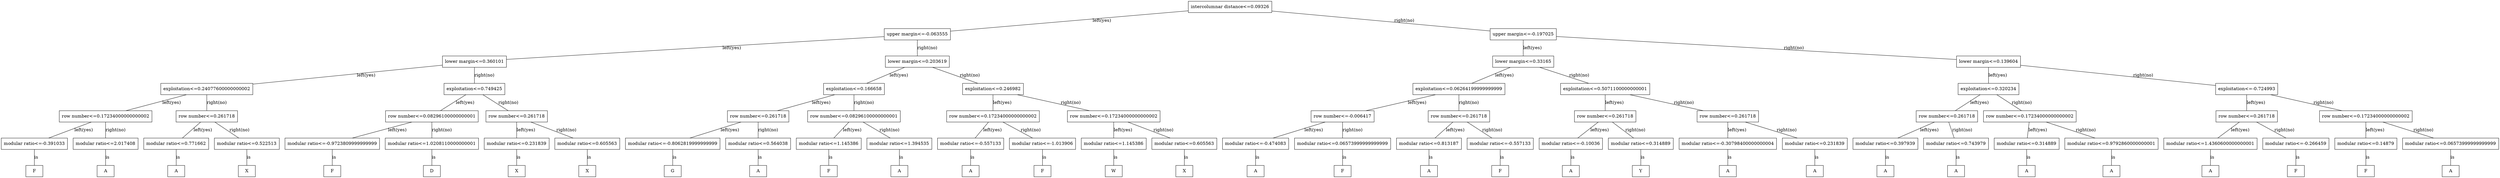 strict graph "" {
	node [label="\N",
		shape=box
	];
	root	 [label="intercolumnar distance<=0.09326"];
	rootL	 [label="upper margin<=-0.063555"];
	root -- rootL	 [label="left(yes)"];
	rootR	 [label="upper margin<=-0.197025"];
	root -- rootR	 [label="right(no)"];
	rootLL	 [label="lower margin<=0.360101"];
	rootL -- rootLL	 [label="left(yes)"];
	rootLR	 [label="lower margin<=0.203619"];
	rootL -- rootLR	 [label="right(no)"];
	rootRL	 [label="lower margin<=0.33165"];
	rootR -- rootRL	 [label="left(yes)"];
	rootRR	 [label="lower margin<=0.139604"];
	rootR -- rootRR	 [label="right(no)"];
	rootLLL	 [label="exploitation<=0.24077600000000002"];
	rootLL -- rootLLL	 [label="left(yes)"];
	rootLLR	 [label="exploitation<=0.749425"];
	rootLL -- rootLLR	 [label="right(no)"];
	rootLRL	 [label="exploitation<=0.166658"];
	rootLR -- rootLRL	 [label="left(yes)"];
	rootLRR	 [label="exploitation<=0.246982"];
	rootLR -- rootLRR	 [label="right(no)"];
	rootLLLL	 [label="row number<=0.17234000000000002"];
	rootLLL -- rootLLLL	 [label="left(yes)"];
	rootLLLR	 [label="row number<=0.261718"];
	rootLLL -- rootLLLR	 [label="right(no)"];
	rootLLRL	 [label="row number<=0.08296100000000001"];
	rootLLR -- rootLLRL	 [label="left(yes)"];
	rootLLRR	 [label="row number<=0.261718"];
	rootLLR -- rootLLRR	 [label="right(no)"];
	rootLLLLL	 [label="modular ratio<=-0.391033"];
	rootLLLL -- rootLLLLL	 [label="left(yes)"];
	rootLLLLR	 [label="modular ratio<=2.017408"];
	rootLLLL -- rootLLLLR	 [label="right(no)"];
	rootLLLRL	 [label="modular ratio<=0.771662"];
	rootLLLR -- rootLLLRL	 [label="left(yes)"];
	rootLLLRR	 [label="modular ratio<=0.522513"];
	rootLLLR -- rootLLLRR	 [label="right(no)"];
	rootLLLLLF	 [label=F];
	rootLLLLL -- rootLLLLLF	 [label=is];
	rootLLLLRF	 [label=A];
	rootLLLLR -- rootLLLLRF	 [label=is];
	rootLLLRLF	 [label=A];
	rootLLLRL -- rootLLLRLF	 [label=is];
	rootLLLRRF	 [label=X];
	rootLLLRR -- rootLLLRRF	 [label=is];
	rootLLRLL	 [label="modular ratio<=-0.9723809999999999"];
	rootLLRL -- rootLLRLL	 [label="left(yes)"];
	rootLLRLR	 [label="modular ratio<=1.0208110000000001"];
	rootLLRL -- rootLLRLR	 [label="right(no)"];
	rootLLRRL	 [label="modular ratio<=0.231839"];
	rootLLRR -- rootLLRRL	 [label="left(yes)"];
	rootLLRRR	 [label="modular ratio<=0.605563"];
	rootLLRR -- rootLLRRR	 [label="right(no)"];
	rootLLRLLF	 [label=F];
	rootLLRLL -- rootLLRLLF	 [label=is];
	rootLLRLRF	 [label=D];
	rootLLRLR -- rootLLRLRF	 [label=is];
	rootLLRRLF	 [label=X];
	rootLLRRL -- rootLLRRLF	 [label=is];
	rootLLRRRF	 [label=X];
	rootLLRRR -- rootLLRRRF	 [label=is];
	rootLRLL	 [label="row number<=0.261718"];
	rootLRL -- rootLRLL	 [label="left(yes)"];
	rootLRLR	 [label="row number<=0.08296100000000001"];
	rootLRL -- rootLRLR	 [label="right(no)"];
	rootLRRL	 [label="row number<=0.17234000000000002"];
	rootLRR -- rootLRRL	 [label="left(yes)"];
	rootLRRR	 [label="row number<=0.17234000000000002"];
	rootLRR -- rootLRRR	 [label="right(no)"];
	rootLRLLL	 [label="modular ratio<=-0.8062819999999999"];
	rootLRLL -- rootLRLLL	 [label="left(yes)"];
	rootLRLLR	 [label="modular ratio<=0.564038"];
	rootLRLL -- rootLRLLR	 [label="right(no)"];
	rootLRLRL	 [label="modular ratio<=1.145386"];
	rootLRLR -- rootLRLRL	 [label="left(yes)"];
	rootLRLRR	 [label="modular ratio<=1.394535"];
	rootLRLR -- rootLRLRR	 [label="right(no)"];
	rootLRLLLF	 [label=G];
	rootLRLLL -- rootLRLLLF	 [label=is];
	rootLRLLRF	 [label=A];
	rootLRLLR -- rootLRLLRF	 [label=is];
	rootLRLRLF	 [label=F];
	rootLRLRL -- rootLRLRLF	 [label=is];
	rootLRLRRF	 [label=A];
	rootLRLRR -- rootLRLRRF	 [label=is];
	rootLRRLL	 [label="modular ratio<=-0.557133"];
	rootLRRL -- rootLRRLL	 [label="left(yes)"];
	rootLRRLR	 [label="modular ratio<=-1.013906"];
	rootLRRL -- rootLRRLR	 [label="right(no)"];
	rootLRRRL	 [label="modular ratio<=1.145386"];
	rootLRRR -- rootLRRRL	 [label="left(yes)"];
	rootLRRRR	 [label="modular ratio<=0.605563"];
	rootLRRR -- rootLRRRR	 [label="right(no)"];
	rootLRRLLF	 [label=A];
	rootLRRLL -- rootLRRLLF	 [label=is];
	rootLRRLRF	 [label=F];
	rootLRRLR -- rootLRRLRF	 [label=is];
	rootLRRRLF	 [label=W];
	rootLRRRL -- rootLRRRLF	 [label=is];
	rootLRRRRF	 [label=X];
	rootLRRRR -- rootLRRRRF	 [label=is];
	rootRLL	 [label="exploitation<=0.06264199999999999"];
	rootRL -- rootRLL	 [label="left(yes)"];
	rootRLR	 [label="exploitation<=0.5071100000000001"];
	rootRL -- rootRLR	 [label="right(no)"];
	rootRRL	 [label="exploitation<=0.320234"];
	rootRR -- rootRRL	 [label="left(yes)"];
	rootRRR	 [label="exploitation<=-0.724993"];
	rootRR -- rootRRR	 [label="right(no)"];
	rootRLLL	 [label="row number<=-0.006417"];
	rootRLL -- rootRLLL	 [label="left(yes)"];
	rootRLLR	 [label="row number<=0.261718"];
	rootRLL -- rootRLLR	 [label="right(no)"];
	rootRLRL	 [label="row number<=0.261718"];
	rootRLR -- rootRLRL	 [label="left(yes)"];
	rootRLRR	 [label="row number<=0.261718"];
	rootRLR -- rootRLRR	 [label="right(no)"];
	rootRLLLL	 [label="modular ratio<=-0.474083"];
	rootRLLL -- rootRLLLL	 [label="left(yes)"];
	rootRLLLR	 [label="modular ratio<=0.06573999999999999"];
	rootRLLL -- rootRLLLR	 [label="right(no)"];
	rootRLLRL	 [label="modular ratio<=0.813187"];
	rootRLLR -- rootRLLRL	 [label="left(yes)"];
	rootRLLRR	 [label="modular ratio<=-0.557133"];
	rootRLLR -- rootRLLRR	 [label="right(no)"];
	rootRLLLLF	 [label=A];
	rootRLLLL -- rootRLLLLF	 [label=is];
	rootRLLLRF	 [label=F];
	rootRLLLR -- rootRLLLRF	 [label=is];
	rootRLLRLF	 [label=A];
	rootRLLRL -- rootRLLRLF	 [label=is];
	rootRLLRRF	 [label=F];
	rootRLLRR -- rootRLLRRF	 [label=is];
	rootRLRLL	 [label="modular ratio<=-0.10036"];
	rootRLRL -- rootRLRLL	 [label="left(yes)"];
	rootRLRLR	 [label="modular ratio<=0.314889"];
	rootRLRL -- rootRLRLR	 [label="right(no)"];
	rootRLRRL	 [label="modular ratio<=-0.30798400000000004"];
	rootRLRR -- rootRLRRL	 [label="left(yes)"];
	rootRLRRR	 [label="modular ratio<=0.231839"];
	rootRLRR -- rootRLRRR	 [label="right(no)"];
	rootRLRLLF	 [label=A];
	rootRLRLL -- rootRLRLLF	 [label=is];
	rootRLRLRF	 [label=Y];
	rootRLRLR -- rootRLRLRF	 [label=is];
	rootRLRRLF	 [label=A];
	rootRLRRL -- rootRLRRLF	 [label=is];
	rootRLRRRF	 [label=A];
	rootRLRRR -- rootRLRRRF	 [label=is];
	rootRRLL	 [label="row number<=0.261718"];
	rootRRL -- rootRRLL	 [label="left(yes)"];
	rootRRLR	 [label="row number<=0.17234000000000002"];
	rootRRL -- rootRRLR	 [label="right(no)"];
	rootRRRL	 [label="row number<=0.261718"];
	rootRRR -- rootRRRL	 [label="left(yes)"];
	rootRRRR	 [label="row number<=0.17234000000000002"];
	rootRRR -- rootRRRR	 [label="right(no)"];
	rootRRLLL	 [label="modular ratio<=0.397939"];
	rootRRLL -- rootRRLLL	 [label="left(yes)"];
	rootRRLLR	 [label="modular ratio<=0.743979"];
	rootRRLL -- rootRRLLR	 [label="right(no)"];
	rootRRLRL	 [label="modular ratio<=0.314889"];
	rootRRLR -- rootRRLRL	 [label="left(yes)"];
	rootRRLRR	 [label="modular ratio<=0.9792860000000001"];
	rootRRLR -- rootRRLRR	 [label="right(no)"];
	rootRRLLLF	 [label=A];
	rootRRLLL -- rootRRLLLF	 [label=is];
	rootRRLLRF	 [label=A];
	rootRRLLR -- rootRRLLRF	 [label=is];
	rootRRLRLF	 [label=A];
	rootRRLRL -- rootRRLRLF	 [label=is];
	rootRRLRRF	 [label=A];
	rootRRLRR -- rootRRLRRF	 [label=is];
	rootRRRLL	 [label="modular ratio<=1.4360600000000001"];
	rootRRRL -- rootRRRLL	 [label="left(yes)"];
	rootRRRLR	 [label="modular ratio<=-0.266459"];
	rootRRRL -- rootRRRLR	 [label="right(no)"];
	rootRRRRL	 [label="modular ratio<=0.14879"];
	rootRRRR -- rootRRRRL	 [label="left(yes)"];
	rootRRRRR	 [label="modular ratio<=0.06573999999999999"];
	rootRRRR -- rootRRRRR	 [label="right(no)"];
	rootRRRLLF	 [label=A];
	rootRRRLL -- rootRRRLLF	 [label=is];
	rootRRRLRF	 [label=F];
	rootRRRLR -- rootRRRLRF	 [label=is];
	rootRRRRLF	 [label=F];
	rootRRRRL -- rootRRRRLF	 [label=is];
	rootRRRRRF	 [label=A];
	rootRRRRR -- rootRRRRRF	 [label=is];
}
